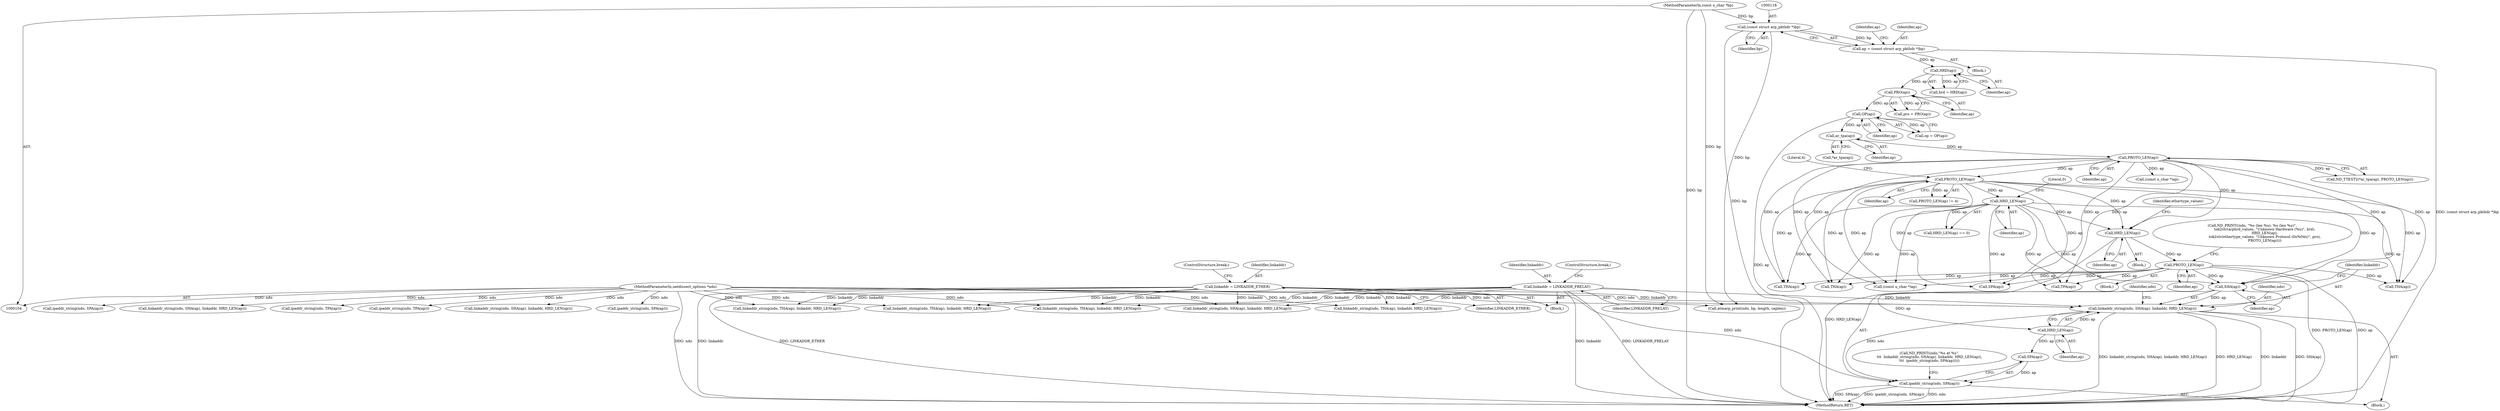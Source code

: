 digraph "0_tcpdump_13ab8d18617d616c7d343530f8a842e7143fb5cc@pointer" {
"1000384" [label="(Call,linkaddr_string(ndo, SHA(ap), linkaddr, HRD_LEN(ap)))"];
"1000105" [label="(MethodParameterIn,netdissect_options *ndo)"];
"1000386" [label="(Call,SHA(ap))"];
"1000227" [label="(Call,PROTO_LEN(ap))"];
"1000220" [label="(Call,HRD_LEN(ap))"];
"1000202" [label="(Call,HRD_LEN(ap))"];
"1000197" [label="(Call,PROTO_LEN(ap))"];
"1000161" [label="(Call,PROTO_LEN(ap))"];
"1000159" [label="(Call,ar_tpa(ap))"];
"1000133" [label="(Call,OP(ap))"];
"1000129" [label="(Call,PRO(ap))"];
"1000125" [label="(Call,HRD(ap))"];
"1000115" [label="(Call,ap = (const struct arp_pkthdr *)bp)"];
"1000117" [label="(Call,(const struct arp_pkthdr *)bp)"];
"1000106" [label="(MethodParameterIn,const u_char *bp)"];
"1000151" [label="(Call,linkaddr = LINKADDR_ETHER)"];
"1000146" [label="(Call,linkaddr = LINKADDR_FRELAY)"];
"1000389" [label="(Call,HRD_LEN(ap))"];
"1000391" [label="(Call,ipaddr_string(ndo, SPA(ap)))"];
"1000204" [label="(Literal,0)"];
"1000388" [label="(Identifier,linkaddr)"];
"1000227" [label="(Call,PROTO_LEN(ap))"];
"1000161" [label="(Call,PROTO_LEN(ap))"];
"1000197" [label="(Call,PROTO_LEN(ap))"];
"1000125" [label="(Call,HRD(ap))"];
"1000393" [label="(Call,SPA(ap))"];
"1000159" [label="(Call,ar_tpa(ap))"];
"1000160" [label="(Identifier,ap)"];
"1000302" [label="(Call,ipaddr_string(ndo, SPA(ap)))"];
"1000398" [label="(Call,(const u_char *)ap)"];
"1000149" [label="(ControlStructure,break;)"];
"1000343" [label="(Call,linkaddr_string(ndo, THA(ap), linkaddr, HRD_LEN(ap)))"];
"1000153" [label="(Identifier,LINKADDR_ETHER)"];
"1000203" [label="(Identifier,ap)"];
"1000137" [label="(Block,)"];
"1000202" [label="(Call,HRD_LEN(ap))"];
"1000201" [label="(Call,HRD_LEN(ap) == 0)"];
"1000328" [label="(Call,linkaddr_string(ndo, SHA(ap), linkaddr, HRD_LEN(ap)))"];
"1000364" [label="(Call,THA(ap))"];
"1000219" [label="(Block,)"];
"1000198" [label="(Identifier,ap)"];
"1000157" [label="(Call,ND_TTEST2(*ar_tpa(ap), PROTO_LEN(ap)))"];
"1000323" [label="(Call,THA(ap))"];
"1000306" [label="(Call,linkaddr_string(ndo, SHA(ap), linkaddr, HRD_LEN(ap)))"];
"1000146" [label="(Call,linkaddr = LINKADDR_FRELAY)"];
"1000123" [label="(Call,hrd = HRD(ap))"];
"1000304" [label="(Call,SPA(ap))"];
"1000384" [label="(Call,linkaddr_string(ndo, SHA(ap), linkaddr, HRD_LEN(ap)))"];
"1000127" [label="(Call,pro = PRO(ap))"];
"1000122" [label="(Identifier,ap)"];
"1000228" [label="(Identifier,ap)"];
"1000220" [label="(Call,HRD_LEN(ap))"];
"1000362" [label="(Call,linkaddr_string(ndo, THA(ap), linkaddr, HRD_LEN(ap)))"];
"1000224" [label="(Identifier,ethertype_values)"];
"1000158" [label="(Call,*ar_tpa(ap))"];
"1000390" [label="(Identifier,ap)"];
"1000261" [label="(Call,ipaddr_string(ndo, TPA(ap)))"];
"1000152" [label="(Identifier,linkaddr)"];
"1000154" [label="(ControlStructure,break;)"];
"1000209" [label="(Call,ND_PRINT((ndo, \"%s (len %u), %s (len %u)\",\n                      tok2str(arphrd_values, \"Unknown Hardware (%u)\", hrd),\n                      HRD_LEN(ap),\n                      tok2str(ethertype_values, \"Unknown Protocol (0x%04x)\", pro),\n                      PROTO_LEN(ap))))"];
"1000106" [label="(MethodParameterIn,const u_char *bp)"];
"1000350" [label="(Call,ipaddr_string(ndo, TPA(ap)))"];
"1000387" [label="(Identifier,ap)"];
"1000383" [label="(Block,)"];
"1000151" [label="(Call,linkaddr = LINKADDR_ETHER)"];
"1000222" [label="(Block,)"];
"1000221" [label="(Identifier,ap)"];
"1000129" [label="(Call,PRO(ap))"];
"1000345" [label="(Call,THA(ap))"];
"1000389" [label="(Call,HRD_LEN(ap))"];
"1000109" [label="(Block,)"];
"1000126" [label="(Identifier,ap)"];
"1000119" [label="(Identifier,bp)"];
"1000199" [label="(Literal,4)"];
"1000263" [label="(Call,TPA(ap))"];
"1000162" [label="(Identifier,ap)"];
"1000148" [label="(Identifier,LINKADDR_FRELAY)"];
"1000147" [label="(Identifier,linkaddr)"];
"1000386" [label="(Call,SHA(ap))"];
"1000117" [label="(Call,(const struct arp_pkthdr *)bp)"];
"1000418" [label="(MethodReturn,RET)"];
"1000130" [label="(Identifier,ap)"];
"1000134" [label="(Identifier,ap)"];
"1000385" [label="(Identifier,ndo)"];
"1000278" [label="(Call,linkaddr_string(ndo, THA(ap), linkaddr, HRD_LEN(ap)))"];
"1000378" [label="(Call,ND_PRINT((ndo,\"%s at %s\",\n\t\t\t  linkaddr_string(ndo, SHA(ap), linkaddr, HRD_LEN(ap)),\n\t\t\t  ipaddr_string(ndo, SPA(ap)))))"];
"1000115" [label="(Call,ap = (const struct arp_pkthdr *)bp)"];
"1000321" [label="(Call,linkaddr_string(ndo, THA(ap), linkaddr, HRD_LEN(ap)))"];
"1000391" [label="(Call,ipaddr_string(ndo, SPA(ap)))"];
"1000369" [label="(Call,linkaddr_string(ndo, SHA(ap), linkaddr, HRD_LEN(ap)))"];
"1000116" [label="(Identifier,ap)"];
"1000139" [label="(Call,atmarp_print(ndo, bp, length, caplen))"];
"1000171" [label="(Call,(const u_char *)ap)"];
"1000133" [label="(Call,OP(ap))"];
"1000290" [label="(Call,ipaddr_string(ndo, SPA(ap)))"];
"1000392" [label="(Identifier,ndo)"];
"1000105" [label="(MethodParameterIn,netdissect_options *ndo)"];
"1000131" [label="(Call,op = OP(ap))"];
"1000196" [label="(Call,PROTO_LEN(ap) != 4)"];
"1000384" -> "1000383"  [label="AST: "];
"1000384" -> "1000389"  [label="CFG: "];
"1000385" -> "1000384"  [label="AST: "];
"1000386" -> "1000384"  [label="AST: "];
"1000388" -> "1000384"  [label="AST: "];
"1000389" -> "1000384"  [label="AST: "];
"1000392" -> "1000384"  [label="CFG: "];
"1000384" -> "1000418"  [label="DDG: HRD_LEN(ap)"];
"1000384" -> "1000418"  [label="DDG: linkaddr_string(ndo, SHA(ap), linkaddr, HRD_LEN(ap))"];
"1000384" -> "1000418"  [label="DDG: linkaddr"];
"1000384" -> "1000418"  [label="DDG: SHA(ap)"];
"1000105" -> "1000384"  [label="DDG: ndo"];
"1000386" -> "1000384"  [label="DDG: ap"];
"1000151" -> "1000384"  [label="DDG: linkaddr"];
"1000146" -> "1000384"  [label="DDG: linkaddr"];
"1000389" -> "1000384"  [label="DDG: ap"];
"1000384" -> "1000391"  [label="DDG: ndo"];
"1000105" -> "1000104"  [label="AST: "];
"1000105" -> "1000418"  [label="DDG: ndo"];
"1000105" -> "1000139"  [label="DDG: ndo"];
"1000105" -> "1000261"  [label="DDG: ndo"];
"1000105" -> "1000278"  [label="DDG: ndo"];
"1000105" -> "1000290"  [label="DDG: ndo"];
"1000105" -> "1000302"  [label="DDG: ndo"];
"1000105" -> "1000306"  [label="DDG: ndo"];
"1000105" -> "1000321"  [label="DDG: ndo"];
"1000105" -> "1000328"  [label="DDG: ndo"];
"1000105" -> "1000343"  [label="DDG: ndo"];
"1000105" -> "1000350"  [label="DDG: ndo"];
"1000105" -> "1000362"  [label="DDG: ndo"];
"1000105" -> "1000369"  [label="DDG: ndo"];
"1000105" -> "1000391"  [label="DDG: ndo"];
"1000386" -> "1000387"  [label="CFG: "];
"1000387" -> "1000386"  [label="AST: "];
"1000388" -> "1000386"  [label="CFG: "];
"1000227" -> "1000386"  [label="DDG: ap"];
"1000202" -> "1000386"  [label="DDG: ap"];
"1000161" -> "1000386"  [label="DDG: ap"];
"1000197" -> "1000386"  [label="DDG: ap"];
"1000386" -> "1000389"  [label="DDG: ap"];
"1000227" -> "1000222"  [label="AST: "];
"1000227" -> "1000228"  [label="CFG: "];
"1000228" -> "1000227"  [label="AST: "];
"1000209" -> "1000227"  [label="CFG: "];
"1000227" -> "1000418"  [label="DDG: PROTO_LEN(ap)"];
"1000227" -> "1000418"  [label="DDG: ap"];
"1000220" -> "1000227"  [label="DDG: ap"];
"1000227" -> "1000263"  [label="DDG: ap"];
"1000227" -> "1000304"  [label="DDG: ap"];
"1000227" -> "1000323"  [label="DDG: ap"];
"1000227" -> "1000345"  [label="DDG: ap"];
"1000227" -> "1000364"  [label="DDG: ap"];
"1000227" -> "1000398"  [label="DDG: ap"];
"1000220" -> "1000219"  [label="AST: "];
"1000220" -> "1000221"  [label="CFG: "];
"1000221" -> "1000220"  [label="AST: "];
"1000224" -> "1000220"  [label="CFG: "];
"1000220" -> "1000418"  [label="DDG: HRD_LEN(ap)"];
"1000202" -> "1000220"  [label="DDG: ap"];
"1000161" -> "1000220"  [label="DDG: ap"];
"1000197" -> "1000220"  [label="DDG: ap"];
"1000202" -> "1000201"  [label="AST: "];
"1000202" -> "1000203"  [label="CFG: "];
"1000203" -> "1000202"  [label="AST: "];
"1000204" -> "1000202"  [label="CFG: "];
"1000202" -> "1000201"  [label="DDG: ap"];
"1000197" -> "1000202"  [label="DDG: ap"];
"1000202" -> "1000263"  [label="DDG: ap"];
"1000202" -> "1000304"  [label="DDG: ap"];
"1000202" -> "1000323"  [label="DDG: ap"];
"1000202" -> "1000345"  [label="DDG: ap"];
"1000202" -> "1000364"  [label="DDG: ap"];
"1000202" -> "1000398"  [label="DDG: ap"];
"1000197" -> "1000196"  [label="AST: "];
"1000197" -> "1000198"  [label="CFG: "];
"1000198" -> "1000197"  [label="AST: "];
"1000199" -> "1000197"  [label="CFG: "];
"1000197" -> "1000196"  [label="DDG: ap"];
"1000161" -> "1000197"  [label="DDG: ap"];
"1000197" -> "1000263"  [label="DDG: ap"];
"1000197" -> "1000304"  [label="DDG: ap"];
"1000197" -> "1000323"  [label="DDG: ap"];
"1000197" -> "1000345"  [label="DDG: ap"];
"1000197" -> "1000364"  [label="DDG: ap"];
"1000197" -> "1000398"  [label="DDG: ap"];
"1000161" -> "1000157"  [label="AST: "];
"1000161" -> "1000162"  [label="CFG: "];
"1000162" -> "1000161"  [label="AST: "];
"1000157" -> "1000161"  [label="CFG: "];
"1000161" -> "1000157"  [label="DDG: ap"];
"1000159" -> "1000161"  [label="DDG: ap"];
"1000161" -> "1000171"  [label="DDG: ap"];
"1000161" -> "1000263"  [label="DDG: ap"];
"1000161" -> "1000304"  [label="DDG: ap"];
"1000161" -> "1000323"  [label="DDG: ap"];
"1000161" -> "1000345"  [label="DDG: ap"];
"1000161" -> "1000364"  [label="DDG: ap"];
"1000161" -> "1000398"  [label="DDG: ap"];
"1000159" -> "1000158"  [label="AST: "];
"1000159" -> "1000160"  [label="CFG: "];
"1000160" -> "1000159"  [label="AST: "];
"1000158" -> "1000159"  [label="CFG: "];
"1000133" -> "1000159"  [label="DDG: ap"];
"1000133" -> "1000131"  [label="AST: "];
"1000133" -> "1000134"  [label="CFG: "];
"1000134" -> "1000133"  [label="AST: "];
"1000131" -> "1000133"  [label="CFG: "];
"1000133" -> "1000418"  [label="DDG: ap"];
"1000133" -> "1000131"  [label="DDG: ap"];
"1000129" -> "1000133"  [label="DDG: ap"];
"1000129" -> "1000127"  [label="AST: "];
"1000129" -> "1000130"  [label="CFG: "];
"1000130" -> "1000129"  [label="AST: "];
"1000127" -> "1000129"  [label="CFG: "];
"1000129" -> "1000127"  [label="DDG: ap"];
"1000125" -> "1000129"  [label="DDG: ap"];
"1000125" -> "1000123"  [label="AST: "];
"1000125" -> "1000126"  [label="CFG: "];
"1000126" -> "1000125"  [label="AST: "];
"1000123" -> "1000125"  [label="CFG: "];
"1000125" -> "1000123"  [label="DDG: ap"];
"1000115" -> "1000125"  [label="DDG: ap"];
"1000115" -> "1000109"  [label="AST: "];
"1000115" -> "1000117"  [label="CFG: "];
"1000116" -> "1000115"  [label="AST: "];
"1000117" -> "1000115"  [label="AST: "];
"1000122" -> "1000115"  [label="CFG: "];
"1000115" -> "1000418"  [label="DDG: (const struct arp_pkthdr *)bp"];
"1000117" -> "1000115"  [label="DDG: bp"];
"1000117" -> "1000119"  [label="CFG: "];
"1000118" -> "1000117"  [label="AST: "];
"1000119" -> "1000117"  [label="AST: "];
"1000117" -> "1000418"  [label="DDG: bp"];
"1000106" -> "1000117"  [label="DDG: bp"];
"1000117" -> "1000139"  [label="DDG: bp"];
"1000106" -> "1000104"  [label="AST: "];
"1000106" -> "1000418"  [label="DDG: bp"];
"1000106" -> "1000139"  [label="DDG: bp"];
"1000151" -> "1000137"  [label="AST: "];
"1000151" -> "1000153"  [label="CFG: "];
"1000152" -> "1000151"  [label="AST: "];
"1000153" -> "1000151"  [label="AST: "];
"1000154" -> "1000151"  [label="CFG: "];
"1000151" -> "1000418"  [label="DDG: linkaddr"];
"1000151" -> "1000418"  [label="DDG: LINKADDR_ETHER"];
"1000151" -> "1000278"  [label="DDG: linkaddr"];
"1000151" -> "1000306"  [label="DDG: linkaddr"];
"1000151" -> "1000321"  [label="DDG: linkaddr"];
"1000151" -> "1000343"  [label="DDG: linkaddr"];
"1000151" -> "1000362"  [label="DDG: linkaddr"];
"1000146" -> "1000137"  [label="AST: "];
"1000146" -> "1000148"  [label="CFG: "];
"1000147" -> "1000146"  [label="AST: "];
"1000148" -> "1000146"  [label="AST: "];
"1000149" -> "1000146"  [label="CFG: "];
"1000146" -> "1000418"  [label="DDG: LINKADDR_FRELAY"];
"1000146" -> "1000418"  [label="DDG: linkaddr"];
"1000146" -> "1000278"  [label="DDG: linkaddr"];
"1000146" -> "1000306"  [label="DDG: linkaddr"];
"1000146" -> "1000321"  [label="DDG: linkaddr"];
"1000146" -> "1000343"  [label="DDG: linkaddr"];
"1000146" -> "1000362"  [label="DDG: linkaddr"];
"1000389" -> "1000390"  [label="CFG: "];
"1000390" -> "1000389"  [label="AST: "];
"1000389" -> "1000393"  [label="DDG: ap"];
"1000391" -> "1000383"  [label="AST: "];
"1000391" -> "1000393"  [label="CFG: "];
"1000392" -> "1000391"  [label="AST: "];
"1000393" -> "1000391"  [label="AST: "];
"1000378" -> "1000391"  [label="CFG: "];
"1000391" -> "1000418"  [label="DDG: ndo"];
"1000391" -> "1000418"  [label="DDG: SPA(ap)"];
"1000391" -> "1000418"  [label="DDG: ipaddr_string(ndo, SPA(ap))"];
"1000393" -> "1000391"  [label="DDG: ap"];
}
